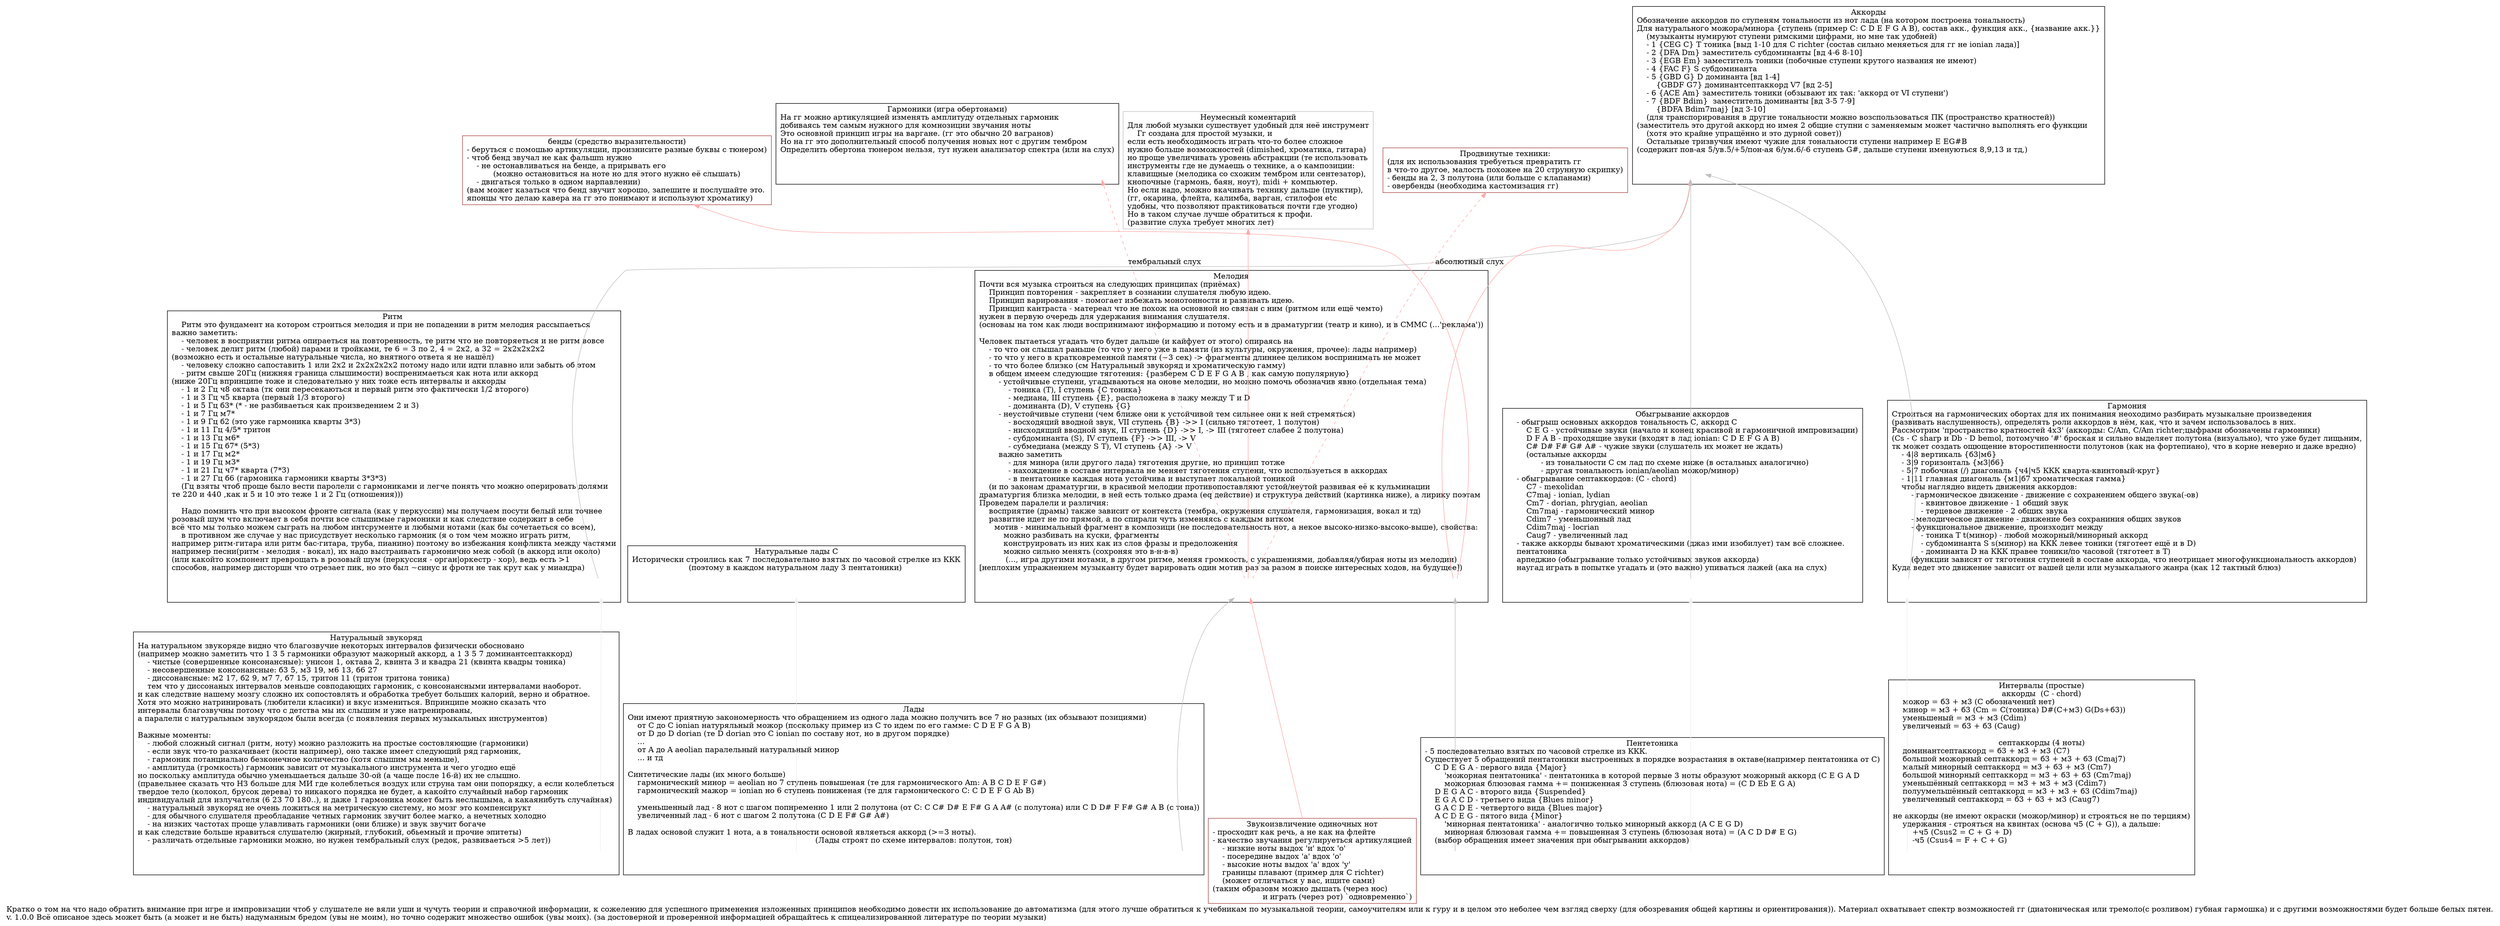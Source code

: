 /* Кратко о диатонической губной гармошке v0.3.0 Попытка обобщения и систематизации данных о диатоники системы Рихтера
    2023 АнониmныйM
Сделано с помошью graphviz
*/

digraph H { comment="если не указан источник то или украл или личный опыт прикрепленные источники: 
и0 'План самостоятельного занятия' 'из t.me/harmonicaru_chat'
и1 'Anthology_of_Harmonica_Tunings.pdf' 'Борода на харпе, в контакте'
"
cluster=true
compound=true
layout=dot
labelloc=b
labeljust=l
nojustify=true
rankdir=BT
ranksep="1.5"
node[shape=box]
edge[color="#eeeeee" shape=none]

label="Кратко о том на что надо обратить внимание при игре и импровизации чтоб у слушателе не вяли уши и чучуть теории и справочной информации, к сожелению для успешного применения изложенных принципов необходимо довести их использование до автоматизма (для этого лучше обратиться к учебникам по музыкальной теории, самоучителям или к гуру и в целом это неболее чем взгляд сверху (для обозревания общей картины и ориентирования)). Материал охватывает спектр возможностей гг (диатоническая или тремоло(с розливом) губная гармошка) и с другими возможностями будет больше белых пятен.\l\
v. 1.0.0 Всё описаное здесь может быть (а может и не быть) надуманным бредом (увы не моим), но точно содержит множество ошибок (увы моих). (за достоверной и проверенной информацией обращайтесь к спицеализированной литературе по теории музыки)\l"
/*--------------------------------------------------------------------------------*/
/* модальная музыка */
   subgraph cluster_н {label="Натуральный звукоряд
На натуральном звукоряде видно что благозвучие некоторых интервалов физически обосновано\l\
(например можно заметить что 1 3 5 гармоники образуют мажорный аккорд, а 1 3 5 7 доминантсептаккорд)\l\
    - чистые (совершенные консонансные): унисон 1, октава 2, квинта 3 и квадра 21 (квинта квадры тоника)\l\
    - несовершенные консонансные: б3 5, м3 19, м6 13, б6 27\l\
    - диссонансные: м2 17, б2 9, м7 7, б7 15, тритон 11 (тритон тритона тоника)\l\
    тем что у диссонаных интервалов меньше совподающих гармоник, с консонансными интервалами наоборот. \l\
и как следствие нашему мозгу сложно их сопостовлять и обработка требует больших калорий, верно и обратное.\l\
Хотя это можно натринировать (любители класики) и вкус измениться. Впринципе можно сказать что\l\
интервалы благозвучны потому что с детства мы их слышим и уже натренированы,\l\
а паралели с натуральным звукорядом были всегда (с появления первых музыкальных инструментов)\l\
\l\
Важные моменты:\l\
    - любой сложный сигнал (ритм, ноту) можно разложить на простые состовляющие (гармоники)\l\
    - если звук что-то разкачивает (кости например), оно также имеет следующий ряд гармоник,\l\
    - гармоник потанциально безконечное количество (хотя слышим мы меньше),\l\
    - амплитуда (громкость) гармоник зависит от музыкального инструмента и чего угодно ещё\l\
но поскольку амплитуда обычно уменьшаеться дальше 30-ой (a чаще после 16-й) их не слышно.\l\
(правельнее сказать что НЗ больше для МИ где колеблеться воздух или струна там они попорядку, а если колеблеться\l\
твердое тело (колокол, брусок дерева) то никакого порядка не будет, а какойто случайный набор гармоник\l\
индивидуалый для излучателя (6 23 70 180..), и даже 1 гармоника может быть неслышыма, а какаянибуть случайная)\l\
    - натуральный звукоряд не очень ложиться на метрическую систему, но мозг это компенсирукт\l\
    - для обычного слушателя преобладание четных гармоник звучит более магко, а нечетных холодно\l\
    - на низких частотах проще улавливать гармоники (они ближе) и звук звучит богаче\l\
и как следствие больше нравиться слушателю (жирный, глубокий, обьемный и прочие эпитеты)\l\
    - различать отдельные гармоники можно, но нужен тембральный слух (редок, развиваеться >5 лет))\l\
" натуральный_звукоряд [image="obertones.svg" label="" shape=none ] }

    subgraph cluster_о{label="Гармоники (игра обертонами)
На гг можно артикуляцией изменять амплитуду отдельных гармоник\l\
добиваясь тем самым нужного для комнозиции звучания ноты\l\
Это основной принцип игры на варгане. (гг это обычно 20 вагранов)\l\
Но на гг это дополнительный способ получения новых нот с другим тембром\l\
Определить обертона тюнером нельзя, тут нужен анализатор спектра (или на слух)\l\
" гармоники [image="harmonics.svg" label="" shape=none] }

    subgraph cluster_р {label="Ритм 
    Ритм это фундамент на котором строиться мелодия и при не попадении в ритм мелодия рассыпаеться\l\
важно заметить:\l\
    - человек в восприятии ритма опираеться на повторенность, те ритм что не повторяеться и не ритм вовсе\l\
    - человек делит ритм (любой) парами и тройками, те 6 = 3 по 2, 4 = 2x2, а 32 = 2x2x2x2x2\l\
(возможно есть и остальные натуральные числа, но внятного ответа я не нашёл)\l\
    - человеку сложно сапоставить 1 или 2х2 и 2х2х2х2х2 потому надо или идти плавно или забыть об этом\l\
    - ритм свыше 20Гц (нижняя граница слышимости) воспренимаеться как нота или аккорд\l\
(ниже 20Гц впринципе тоже и следовательно у них тоже есть интервалы и аккорды \l\
    - 1 и 2 Гц ч8 октава (тк они пересекаються и первый ритм это фактически 1/2 второго)\l\
    - 1 и 3 Гц ч5 кварта (первый 1/3 второго)\l\
    - 1 и 5 Гц б3* (* - не разбиваеться как произведением 2 и 3) \l\
    - 1 и 7 Гц м7*\l\
    - 1 и 9 Гц б2 (это уже гармоника кварты 3*3)\l\
    - 1 и 11 Гц 4/5* тритон\l\
    - 1 и 13 Гц м6*\l\
    - 1 и 15 Гц б7* (5*3)\l\
    - 1 и 17 Гц м2*\l\
    - 1 и 19 Гц м3*\l\
    - 1 и 21 Гц ч7* кварта (7*3)\l\
    - 1 и 27 Гц б6 (гармоника гармоники кварты 3*3*3)\l\
    (Гц взяты чтоб проще было вести паролели с гармониками и легче понять что можно оперировать долями\l\
те 220 и 440 ,как и 5 и 10 это теже 1 и 2 Гц (отношения)))\l\

    Надо помнить что при высоком фронте сигнала (как у перкуссии) мы получаем посути белый или точнее\l\
розовый шум что включает в себя почти все слышимые гармоники и как следствие содержит в себе \l\
всё что мы только можем сыграть на любом интсрументе и любыми нотами (как бы сочетаеться со всем),\l\
    в противном же случае у нас присудствует несколько гармоник (я о том чем можно играть ритм,\l\
например ритм-гитара или ритм бас-гитара, труба, пианино) поэтому во избежания конфликта между частями\l\
например песни(ритм - мелодия - вокал), их надо выстраивать гармонично меж собой (в аккорд или около)\l\
(или какойто компонент преврощать в розовый шум (перкуссия - орган|оркестр - хор), ведь есть >1\l\
способов, например дисторшн что отрезает пик, но это был ~синус и фротн не так крут как у миандра)\l\
" длительности [image="dives.svg" label="" shape=none ] }

    subgraph cluster_и{label="Интервалы (простые)
аккорды  (C - chord)
    можор = б3 + м3 (C обозначений нет)\l\
    минор = м3 + б3 (Cm = C(тоника) D#(C+м3) G(Ds+б3))\l\
    уменьшеный = м3 + м3 (Cdim)\l\
    увеличеный = б3 + б3 (Caug)\l\

септаккорды (4 ноты)
    доминантсептаккорд = б3 + м3 + м3 (C7)\l\
    большой можорный септаккорд = б3 + м3 + б3 (Cmaj7)\l\
    малый минорный септаккорд = м3 + б3 + м3 (Cm7)\l\
    большой минорный септаккорд = м3 + б3 + б3 (Cm7maj)\l\
    уменьшённый септаккорд = м3 + м3 + м3 (Cdim7)\l\
    полуумельшённый септаккорд = м3 + м3 + б3 (Cdim7maj)\l\
    увеличенный септаккорд = б3 + б3 + м3 (Caug7)\l\

не аккорды (не имеют окраски (можор/минор) и строяться не по терциям)
    удержания - строяться на квинтах (основа ч5 (C + G)), а дальше:\l\
        +ч5 (Csus2 = C + G + D)\l\
        -ч5 (Csus4 = F + C + G)\l\
" интервалы [image="intervals.svg" label="" shape=none ] }

    subgraph cluster_п{label="Пентетоника
- 5 последовательно взятых по часовой стрелке из ККК.\l\
Существует 5 обращений пентатоники выстроенных в порядке возрастания в октаве(например пентатоника от С)\l\
    C D E G A - первого вида {Major}\l\
        'можорная пентатоника' - пентатоника в которой первые 3 ноты образуют можорный аккорд (C E G A D\l\
        можорная блюзовая гамма += пониженная 3 ступень (блюзовая нота) = (C D Eb E G A)\l\
    D E G A C - второго вида {Suspended}\l\
    E G A C D - третьего вида {Blues minor}\l\
    G A C D E - четвертого вида {Blues major}\l\
    A C D E G - пятого вида {Minor}\l\
        'минорная пентатоника' - аналогично только минорный аккорд (A C E G D)\l\
        минорная блюзовая гамма += повышенная 3 ступень (блюзовая нота) = (A C D D# E G)\l\
    (выбор обращения имеет значения при обыгрывании аккордов)\l" 
    //вызов_ктулху [image="circle_of_fifths.jpg" shape=none label=""] /* ктулху может захавать мозг */
    пентатоники_и_лады [label="" shape=none image="pentatonic.svg"]
    вызов_ктулху [image="fifths.svg" shape=none label=""] /* ктулху может захавать мозг */
}

    subgraph cluster_л{label="Лады
Они имеют приятную закономерность что обращением из одного лада можно получить все 7 но разных (их обзывают позициями)\l\
    от C до C ionian натуряльный можор (поскольку пример из C то идем по его гамме: C D E F G A B)\l\
    от D до D dorian (те D dorian это C ionian по составу нот, но в другом порядке)\l\
    ...\l\
    от A до A aeolian паралельный натуральный минор\l\
    ... и тд \l\

Синтетические лады (их много больше)\l\
    гармонический минор = aeolian но 7 ступень повышеная (те для гармонического Am: A B C D E F G#)\l\
    гармонический мажор = ionian но 6 ступень пониженая (те для гармонического C: C D E F G Ab B)\l\

    уменьшенный лад - 8 нот с шагом попнременно 1 или 2 полутона (от C: C C# D# E F# G A A# (с полутона) или C D D# F F# G# A B (с тона))\l\
    увеличенный лад - 6 нот с шагом 2 полутона (C D E F# G# A#)\l\

В ладах основой служит 1 нота, а в тональности основой являеться аккорд (>=3 ноты).\l\
(Лады строят по схеме интервалов: полутон, тон)\
"
        натуральные_лады [image="modal_modes.svg" shape=none label=""] 
        строй [label="" image="hromatic.svg" shape=none] }

     subgraph cluster_м{label="Мелодия
Почти вся музыка строиться на следующих принципах (приёмах)\l\
    Принцип повторения - закрепляет в сознании слушателя любую идею.\l\
    Принцип варирования - помогает избежать монотонности и развивать идею.\l\
    Принцип кантраста - матереал что не похож на основной но связан с ним (ритмом или ещё чемто)\l\
нужен в первую очередь для удержания внимания слушателя.\l\
(основаы на том как люди воспринимают информацию и потому есть и в драматургии (театр и кино), и в СММС (...'реклама'))

Человек пытаеться угадать что будет дальше (и кайфует от этого) опираясь на\l\
    - то что он слышал раньше (то что у него уже в памяти (из культуры, окружения, прочее): лады например)\l\
    - то что у него в кратковременной памяти (~3 сек) -> фрагменты длиннее целиком воспринимать не может\l\
    - то что более близко (см Натуральный звукоряд и хроматическую гамму)\l\
    в общем имеем следующие тяготения: {разберем C D E F G A B , как самую популярную}\l\
        - устойчивые ступени, угадываються на онове мелодии, но можно помочь обозначив явно (отдельная тема)\l\
            - тоника (T), I ступень {C тоника}\l\
            - медиана, III ступень {E}, расположена в лажу между T и D\l\
            - доминанта (D), V ступень {G}\l\
        - неустойчивые ступени (чем ближе они к устойчивой тем сильнее они к ней стремяться)\l\
            - восходяций вводной звук, VII ступень {B} ->> I (сильно тяготеет, 1 полутон)\l\
            - нисходящий вводной звук, II ступень {D} ->> I, -> III (тяготеет слабее 2 полутона)\l\
            - субдоминанта (S), IV ступень {F} ->> III, -> V\l\
            - субмедиана (между S T), VI ступень {A} -> V\l\
        важно заметить \l\
            - для минора (или другого лада) тяготения другие, но принцип тотже\l\
            - нахождение в составе интервала не меняет тяготения ступени, что используеться в аккордах\l\
            - в пентатонике каждая нота устойчива и выступает локальной тоникой\l\
    (и по законам драматургии, в красивой мелодии противопоставляют устой/неутой развивая её к кульминации\l\
драматургия близка мелодии, в ней есть только драма (eq действие) и структура действий (картинка ниже), а лирику поэтам\l\
Проведем паралели и различия:\l\
    восприятие (драмы) также зависит от контекста (тембра, окружения слушателя, гармонизация, вокал и тд)\l\
    развитие идет не по прямой, а по спирали чуть изменяясь с каждым витком\l\
    мотив - минимальный фрагмент в композици (не последовательность нот, а некое высоко-низко-высоко-выше), свойства:
    	  можно разбивать на куски, фрагменты\l\
	  конструировать из них как из слов фразы и предоложения\l\
	  можно сильно менять (сохроняя это в-н-в-в)\l\
(..., игра другими нотами, в другом ритме, меняя громкость, с украшениями, добавляя/убирая ноты из мелодии)
[неплохим упражнением музыканту будет варировать один мотив раз за разом в поиске интересных ходов, на будущее])\l"

драматургия [label="" shape=none image="crises.svg"]
ноты [label="" shape=none image="notes.svg"]
}

    subgraph cluster_г{label="Гармония
Строиться на гармонических обортах для их понимания неоходимо разбирать музыкальне произведения\l\
(развивать наслушенность), определять роли аккордов в нём, как, что и зачем использовалось в них.\l\
Рассмотрим 'пространство кратностей 4x3' (аккорды: C/Am, C/Am richter;цыфрами обозначены гармоники)\l\
(Cs - C sharp и Db - D bemol, потомучно '#' броская и сильно выделяет полутона (визуально), что уже будет лищьним,\l\
тк может создать ощющение второстипенности полутонов (как на фортепиано), что в корне неверно и даже вредно)\l\
    - 4|8 вертикаль {б3|м6}\l\
    - 3|9 горизонталь {м3|б6}\l\
    - 5|7 побочная (/) диагональ {ч4|ч5 ККК кварта-квинтовый-круг}\l\
    - 1|11 главная диагональ {м1|б7 хроматическая гамма}\l\
    чтобы наглядно видеть движения аккордов:\l\
        - гармоническое движение - движение с сохранением общего звука(-ов)\l\
            - квинтовое движение - 1 общий звук\l\
            - терцевое движение - 2 общих звука\l\
        - мелодическое движение - движение без сохраниния общих звуков\l\
        - функциональное движение, произходит между\l\
            - тоника T t(минор) - любой можорный/минорный аккорд\l\
            - субдоминанта S s(минор) на ККК левее тоники (тяготеет ещё и в D)\l\
            - доминанта D на ККК правее тоники/по часовой (тяготеет в T)\l\
        (функции зависят от тяготения ступеней в составе аккорда, что неотрицает многофункциональность аккордов)\l\
Куда ведет это движение зависит от вашей цели или музыкального жанра (как 12 тактный блюз)\l\
" пространство_кратностей [label="" shape=none image="intmat.svg"] }

    {label="Обыгрывание аккордов
    - обыгрыш основных аккордов тональность C, аккорд С\l\
        C E G - устойчивые звуки (начало и конец красивой и гармоничной импровизации)\l\
        D F A B - проходящие звуки (входят в лад ionian: C D E F G A B)\l\
        C# D# F# G# A# - чужие звуки (слушатель их может не ждать)\l\
        (остальные аккорды\l\
              - из тональности С см лад по схеме ниже (в остальных аналогично)\l\
	      - другая тональность ionian/aeolian можор/минор)\l\
    - обыгрывание септаккордов: (C - chord)\l\
      	C7 - mexolidan\l\
      	C7maj - ionian, lydian\l\
      	Cm7 - dorian, phrygian, aeolian\l\
      	Cm7maj - гармонический минор\l\
      	Cdim7 - уменьшонный лад\l\
      	Cdim7maj - locrian\l\
      	Caug7 - увеличенный лад\l\
    - также аккорды бывают хроматическими (джаз ими изобилует) там всё сложнее.\l\
    пентатоника\l\
    арпеджио (обыгрывание только устойчивых звуков аккорда)\l\
    наугад играть в попытке угадать и (это важно) упиваться лажей (ака на слух)\l\
"
обыгрышь [label="" shape=none image="modes.svg"]
}
        {label="Аккорды
Обозначение аккордов по ступеням тональности из нот лада (на котором построена тональность)\l\
Для натурального можора/минора {ступень (пример C: C D E F G A B), состав акк., функция акк., {название акк.}}\l\
    (музыканты нумируют ступени римскими цифрами, но мне так удобней)\l\
    - 1 {CEG C} T тоника [выд 1-10 для C richter (состав сильно меняеться для гг не ionian лада)]\l\
    - 2 {DFA Dm} заместитель субдоминанты [вд 4-6 8-10]\l\
    - 3 {EGB Em} заместитель тоники (побочные ступени крутого названия не имеют)\l\
    - 4 {FAC F} S субдоминанта\l\
    - 5 {GBD G} D доминанта [вд 1-4]\l\
        {GBDF G7} доминантсептаккорд V7 [вд 2-5]\l\
    - 6 {ACE Am} заместитель тоники (обзывают их так: 'аккорд от VI ступени')\l\
    - 7 {BDF Bdim}  заместитель доминанты [вд 3-5 7-9]\l\
        {BDFA Bdim7maj} [вд 3-10]\l\
    (для транспорирования в другие тональности можно возспользоваться ПК (пространство кратностей))\l\
(заместитель это другой аккорд но имея 2 общие ступни с заменяемым может частично выполнять его функции\l\
    (хотя это крайне упращённо и это дурной совет))\l\
    Остальные тризвучия имеют чужие для тональности ступени например E EG#B \l\
(содержит пов-ая 5/ув.5/+5/пон-ая 6/ум.6/-6 ступень G#, дальше ступени именуються 8,9,13 и тд,)\l\
"
    подыгрывание [label="" shape=none image="C-dur.svg"]
    аккорды [label="" shape=none image="chords.svg"]
}
{label="Натуральные лады C
Исторически строились как 7 последовательно взятых по часовой стрелке из ККК\l\
(поэтому в каждом натуральном ладу 3 пентатоники) "
	близость_ладов [label="" shape=none image="natural_modes.svg"]
}

    {cluster=false label="" node[shape=""]
        {edge[color="#ffaaaa"] node[color="#aa4444" shape="box"] // шаги
            звукоизвличение [label="Звукоизвличение одиночных нот
- просходит как речь, а не как на флейте\l\
- качество звучания регулируеться артикуляцией\l\
    - низкие ноты выдох 'и' вдох 'о'\l\
    - посередине выдох 'а' вдох 'о'\l\
    - высокие ноты выдох 'а' вдох 'у'\l\
    границы плавают (пример для C richter)\l\
    (может отличаться у вас, ищите сами)\l\
(таким образовм можно дышать (через нос) \l\
и играть (через рот) `одновременно`)\r\
"]
/*
            пентатоники [label="Пентатоника
На гг richter можно сыграть 3 пентатоники
(левее по ККК, правее и тонику)
"]
*/
/*
ритм [label="Ритм"]
солирование [label="Модальная музыка, солирование "]
эффекты [label="Эффекты\nих слишком много\l"]
*/
            полутоновые_бенды [label="бенды (средство выразительности)
- беруться с помошью артикуляции, произнисите разные буквы с тюнером)\l\
- чтоб бенд звучал не как фальшm нужно\l\
    - не остонавливаться на бенде, а прирывать его\l\
(можно остановиться на ноте но для этого нужно её слышать)
    - двигаться только в одном нарпавлении)\l\
(вам может казаться что бенд звучит хорошо, запешите и послушайте это.\l\
японцы что делаю кавера на гг это понимают и используют хроматику)\l\
"]
/*
            обертона [label="Игра обертонами
На гг можно артикуляцией изменять амплитуду отдельных гармоник\l\
добиваясь тем самым нужного для комнозиции звучания ноты\l\
Это основной принцип игры на варгане.\l\
Но на гг это дополнительный способ получения новых нот с другим тембром\l\
Определить обертона тюнером нельзя, тут нужен анализатор спектра\l\
"]
*/
            продвинутые_техники [shape=box label="Продвинутые техники:
(для их использования требуеться превратить гг\l\
в что-то другое, малость похожее на 20 струнную скрипку)\l\
- бенды на 2, 3 полутона (или больше с клапанами)\l\
- овербенды (необходима кастомизация гг)\l\
"]
            послесловие [shape=box color=gray textcolor=gray label="Неумесный коментарий
Для любой музыки сушествует удобный для неё инструмент\l\
    Гг создана для простой музыки, и \l\
если есть необходимость играть что-то более сложное \l\
нужно больше возможностей (dimished, хроматика, гитара)\l\
но проще увеличивать уровень абстракции (те использовать\l\
инструменты где не думаешь о технике, а о кампозиции:\l\
клавищные (мелодика со схожим тембром или сентезатор),\l\
кнопочные (гармонь, баян, ноут), midi + компьютер.\l\
Но если надо, можно вкачивать технику дальше (пунктир),\l\
(гг, окарина, флейта, калимба, варган, стилофон etc\l\
удобны, что позволяют практиковаться почти где угодно)\l\
Но в таком случае лучше обратиться к профи.\l\
(развитие слуха требует многих лет)\l\
"]
//подыгрывание -> полутоновые_бенды
//полутоновые_бенды -> послесловие
звукоизвличение -> ноты 
//драматургия -> эффекты [color="#ffdddd"]
драматургия -> подыгрывание
драматургия -> полутоновые_бенды // подыгрывание
//длительности -> пентатоники // [label="музыкальный слух"]

ноты -> послесловие {edge [style=dashed]
//    ноты -> обертона [label="тембральный слух"]
    ноты -> гармоники [label="тембральный слух"]
    ноты -> продвинутые_техники [label="абсолютный слух"]
}}
{edge[color=gray] node[shape=box color=magenta] // мини справка
пространство_кратностей -> подыгрывание
обыгрышь -> подыгрывание
пентатоники_и_лады -> драматургия
//натуральные_лады -> драматургия
строй -> ноты
//обыгрышь -> ноты
//интервалы -> подыгрывание
//длительности -> ноты
//гармоники -> обертона
//вызов_ктулху -> пентатоники
длительности -> подыгрывание
}}
//пространство_кратностей -> обыгрышь [lhead="cluster_г" ]
//обыгрышь -> подыгрывание
натуральный_звукоряд -> длительности
вызов_ктулху -> обыгрышь
//натуральный_звукоряд -> пространство_кратностей
интервалы -> пространство_кратностей
//интервалы -> длительности 
//натуральный_звукоряд -> мелодия [lhead="cluster_н" ltail="cluster_и"]
//длительности -> вызов_ктулху [color=gray]
//длительности -> полутоновые_бенды [color=gray]
//строй -> интервалы [lhead="cluster_л" ltail="cluster_и"]
//длительности -> интервалы
//натуральный_звукоряд -> длительности [lhead="cluster_н" ltail="cluster_р"]
//длительности -> натуральный_звукоряд
//натуральный_звукоряд -> гармоники [lhead="cluster_н" ltail="cluster_о"]
//звукоизвличение -> полутоновые_бенды 
//вызов_ктулху -> близость_ладов
//вызов_ктулху ->
натуральные_лады -> близость_ладов
}
